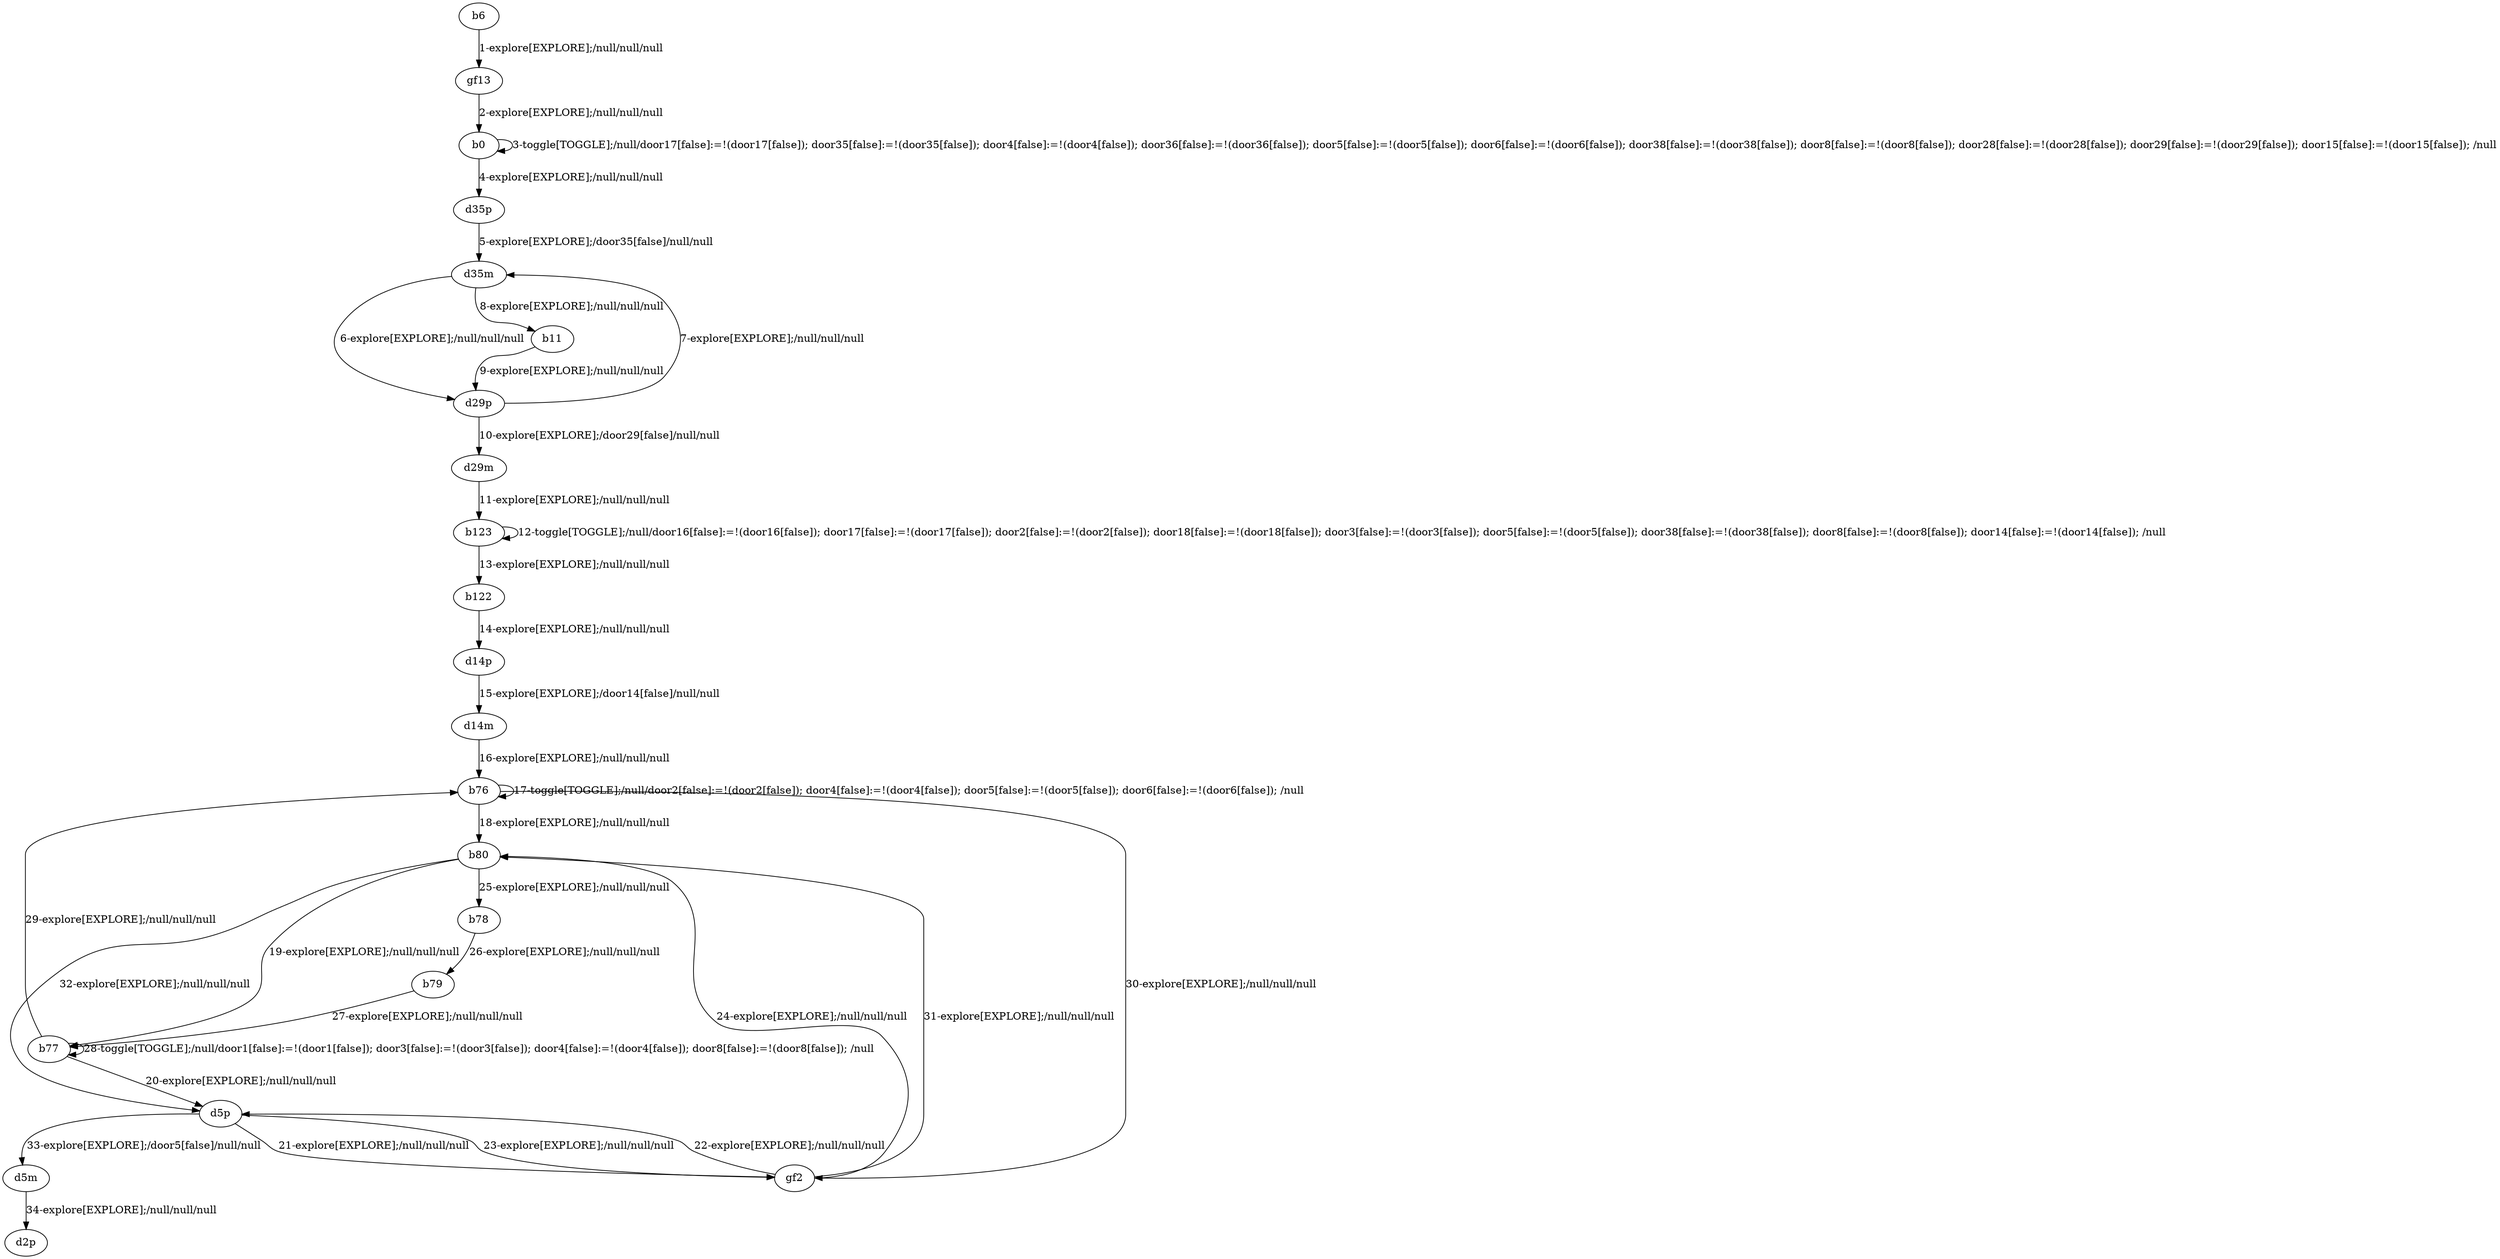 # Total number of goals covered by this test: 6
# b76 --> b80
# b80 --> b77
# b79 --> b77
# b77 --> d5p
# d5p --> gf2
# b78 --> b79

digraph g {
"b6" -> "gf13" [label = "1-explore[EXPLORE];/null/null/null"];
"gf13" -> "b0" [label = "2-explore[EXPLORE];/null/null/null"];
"b0" -> "b0" [label = "3-toggle[TOGGLE];/null/door17[false]:=!(door17[false]); door35[false]:=!(door35[false]); door4[false]:=!(door4[false]); door36[false]:=!(door36[false]); door5[false]:=!(door5[false]); door6[false]:=!(door6[false]); door38[false]:=!(door38[false]); door8[false]:=!(door8[false]); door28[false]:=!(door28[false]); door29[false]:=!(door29[false]); door15[false]:=!(door15[false]); /null"];
"b0" -> "d35p" [label = "4-explore[EXPLORE];/null/null/null"];
"d35p" -> "d35m" [label = "5-explore[EXPLORE];/door35[false]/null/null"];
"d35m" -> "d29p" [label = "6-explore[EXPLORE];/null/null/null"];
"d29p" -> "d35m" [label = "7-explore[EXPLORE];/null/null/null"];
"d35m" -> "b11" [label = "8-explore[EXPLORE];/null/null/null"];
"b11" -> "d29p" [label = "9-explore[EXPLORE];/null/null/null"];
"d29p" -> "d29m" [label = "10-explore[EXPLORE];/door29[false]/null/null"];
"d29m" -> "b123" [label = "11-explore[EXPLORE];/null/null/null"];
"b123" -> "b123" [label = "12-toggle[TOGGLE];/null/door16[false]:=!(door16[false]); door17[false]:=!(door17[false]); door2[false]:=!(door2[false]); door18[false]:=!(door18[false]); door3[false]:=!(door3[false]); door5[false]:=!(door5[false]); door38[false]:=!(door38[false]); door8[false]:=!(door8[false]); door14[false]:=!(door14[false]); /null"];
"b123" -> "b122" [label = "13-explore[EXPLORE];/null/null/null"];
"b122" -> "d14p" [label = "14-explore[EXPLORE];/null/null/null"];
"d14p" -> "d14m" [label = "15-explore[EXPLORE];/door14[false]/null/null"];
"d14m" -> "b76" [label = "16-explore[EXPLORE];/null/null/null"];
"b76" -> "b76" [label = "17-toggle[TOGGLE];/null/door2[false]:=!(door2[false]); door4[false]:=!(door4[false]); door5[false]:=!(door5[false]); door6[false]:=!(door6[false]); /null"];
"b76" -> "b80" [label = "18-explore[EXPLORE];/null/null/null"];
"b80" -> "b77" [label = "19-explore[EXPLORE];/null/null/null"];
"b77" -> "d5p" [label = "20-explore[EXPLORE];/null/null/null"];
"d5p" -> "gf2" [label = "21-explore[EXPLORE];/null/null/null"];
"gf2" -> "d5p" [label = "22-explore[EXPLORE];/null/null/null"];
"d5p" -> "gf2" [label = "23-explore[EXPLORE];/null/null/null"];
"gf2" -> "b80" [label = "24-explore[EXPLORE];/null/null/null"];
"b80" -> "b78" [label = "25-explore[EXPLORE];/null/null/null"];
"b78" -> "b79" [label = "26-explore[EXPLORE];/null/null/null"];
"b79" -> "b77" [label = "27-explore[EXPLORE];/null/null/null"];
"b77" -> "b77" [label = "28-toggle[TOGGLE];/null/door1[false]:=!(door1[false]); door3[false]:=!(door3[false]); door4[false]:=!(door4[false]); door8[false]:=!(door8[false]); /null"];
"b77" -> "b76" [label = "29-explore[EXPLORE];/null/null/null"];
"b76" -> "gf2" [label = "30-explore[EXPLORE];/null/null/null"];
"gf2" -> "b80" [label = "31-explore[EXPLORE];/null/null/null"];
"b80" -> "d5p" [label = "32-explore[EXPLORE];/null/null/null"];
"d5p" -> "d5m" [label = "33-explore[EXPLORE];/door5[false]/null/null"];
"d5m" -> "d2p" [label = "34-explore[EXPLORE];/null/null/null"];
}